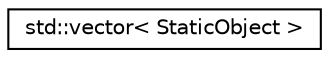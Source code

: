 digraph "Graphical Class Hierarchy"
{
  edge [fontname="Helvetica",fontsize="10",labelfontname="Helvetica",labelfontsize="10"];
  node [fontname="Helvetica",fontsize="10",shape=record];
  rankdir="LR";
  Node0 [label="std::vector\< StaticObject \>",height=0.2,width=0.4,color="black", fillcolor="white", style="filled",URL="$classstd_1_1vector.html"];
}
